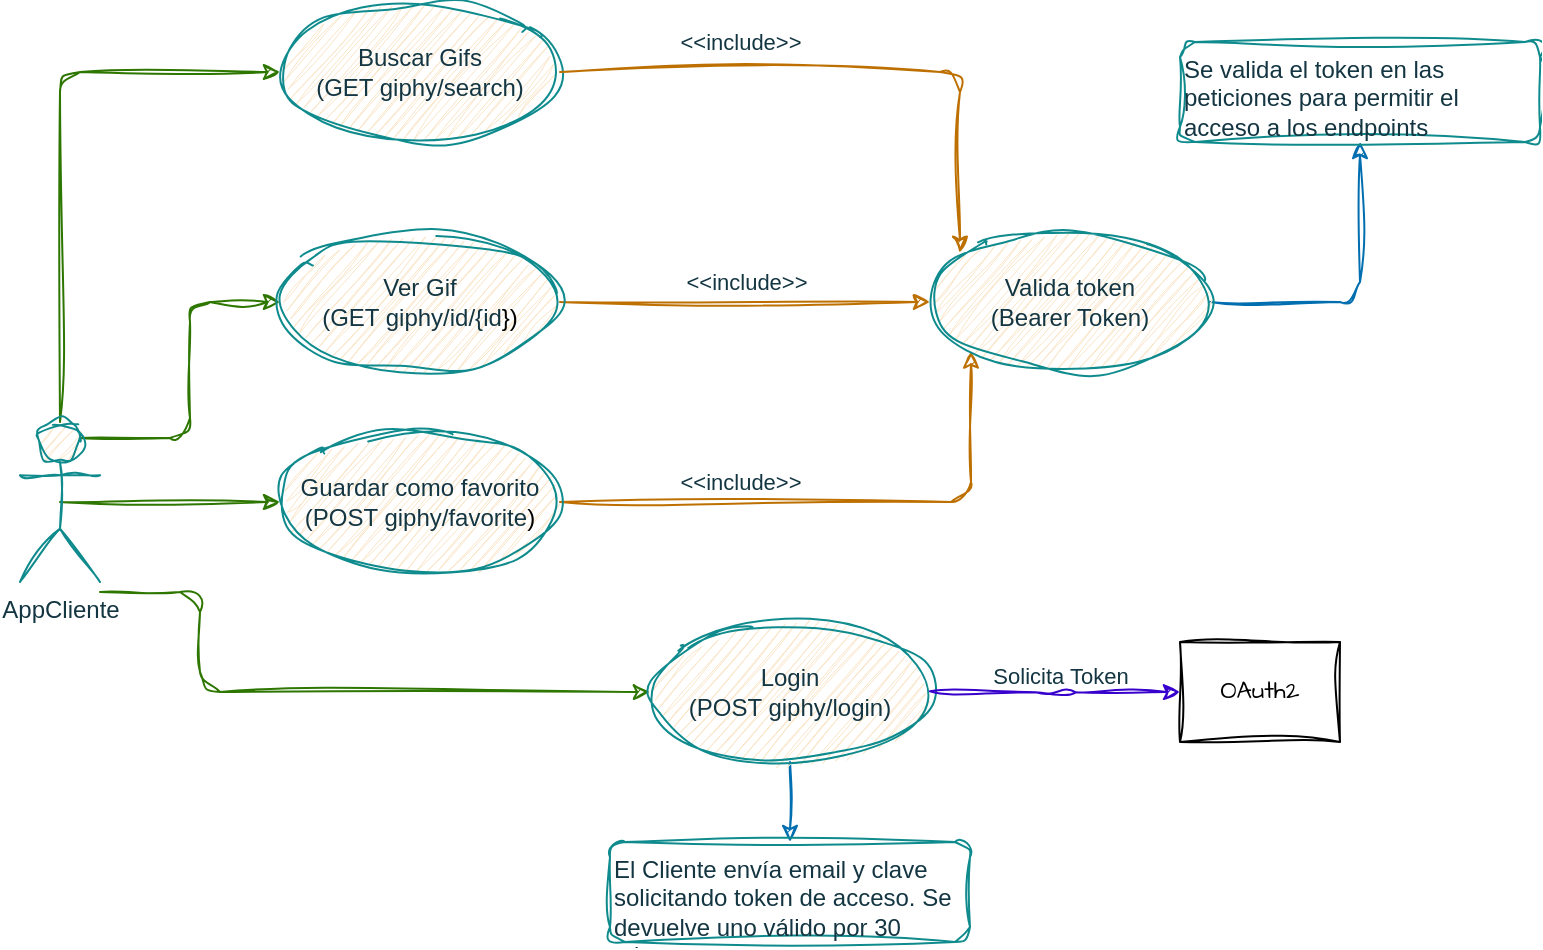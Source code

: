 <mxfile version="26.2.12">
  <diagram name="Page-1" id="h-ztdXG-K46r1IH6road">
    <mxGraphModel dx="985" dy="557" grid="1" gridSize="10" guides="1" tooltips="1" connect="1" arrows="1" fold="1" page="1" pageScale="1" pageWidth="850" pageHeight="1100" math="0" shadow="0" adaptiveColors="none">
      <root>
        <mxCell id="0" />
        <mxCell id="1" parent="0" />
        <mxCell id="eO0nVMDvMTdT2_jAEIRO-38" style="edgeStyle=orthogonalEdgeStyle;rounded=1;orthogonalLoop=1;jettySize=auto;html=1;exitX=0.5;exitY=0;exitDx=0;exitDy=0;exitPerimeter=0;entryX=0;entryY=0.5;entryDx=0;entryDy=0;labelBackgroundColor=none;strokeColor=#2D7600;fontColor=default;sketch=1;curveFitting=1;jiggle=2;fillColor=#60a917;" parent="1" source="eO0nVMDvMTdT2_jAEIRO-3" target="eO0nVMDvMTdT2_jAEIRO-5" edge="1">
          <mxGeometry relative="1" as="geometry" />
        </mxCell>
        <mxCell id="eO0nVMDvMTdT2_jAEIRO-39" style="edgeStyle=orthogonalEdgeStyle;rounded=1;orthogonalLoop=1;jettySize=auto;html=1;exitX=0.75;exitY=0.1;exitDx=0;exitDy=0;exitPerimeter=0;entryX=0;entryY=0.5;entryDx=0;entryDy=0;labelBackgroundColor=none;strokeColor=#2D7600;fontColor=default;sketch=1;curveFitting=1;jiggle=2;fillColor=#60a917;" parent="1" source="eO0nVMDvMTdT2_jAEIRO-3" target="eO0nVMDvMTdT2_jAEIRO-6" edge="1">
          <mxGeometry relative="1" as="geometry" />
        </mxCell>
        <mxCell id="eO0nVMDvMTdT2_jAEIRO-41" style="edgeStyle=orthogonalEdgeStyle;rounded=1;orthogonalLoop=1;jettySize=auto;html=1;exitX=0.5;exitY=0.5;exitDx=0;exitDy=0;exitPerimeter=0;entryX=0;entryY=0.5;entryDx=0;entryDy=0;labelBackgroundColor=none;strokeColor=#2D7600;fontColor=default;sketch=1;curveFitting=1;jiggle=2;fillColor=#60a917;" parent="1" source="eO0nVMDvMTdT2_jAEIRO-3" target="eO0nVMDvMTdT2_jAEIRO-7" edge="1">
          <mxGeometry relative="1" as="geometry" />
        </mxCell>
        <mxCell id="eO0nVMDvMTdT2_jAEIRO-42" style="edgeStyle=orthogonalEdgeStyle;rounded=1;sketch=1;hachureGap=4;jiggle=2;curveFitting=1;orthogonalLoop=1;jettySize=auto;html=1;exitX=1;exitY=1;exitDx=0;exitDy=0;exitPerimeter=0;entryX=0;entryY=0.5;entryDx=0;entryDy=0;fontFamily=Architects Daughter;fontSource=https%3A%2F%2Ffonts.googleapis.com%2Fcss%3Ffamily%3DArchitects%2BDaughter;fillColor=#60a917;strokeColor=#2D7600;" parent="1" target="eO0nVMDvMTdT2_jAEIRO-10" edge="1">
          <mxGeometry relative="1" as="geometry">
            <mxPoint x="60" y="645" as="sourcePoint" />
            <mxPoint x="325.0" y="695" as="targetPoint" />
            <Array as="points">
              <mxPoint x="110" y="645" />
              <mxPoint x="110" y="695" />
            </Array>
          </mxGeometry>
        </mxCell>
        <mxCell id="eO0nVMDvMTdT2_jAEIRO-3" value="&lt;div&gt;AppCliente&lt;/div&gt;" style="shape=umlActor;verticalLabelPosition=bottom;verticalAlign=top;html=1;labelBackgroundColor=none;fillColor=#FAE5C7;strokeColor=#0F8B8D;fontColor=#143642;sketch=1;curveFitting=1;jiggle=2;rounded=1;" parent="1" vertex="1">
          <mxGeometry x="20" y="560" width="40" height="80" as="geometry" />
        </mxCell>
        <mxCell id="eO0nVMDvMTdT2_jAEIRO-5" value="Buscar Gifs&lt;br&gt;(GET giphy/search)" style="ellipse;whiteSpace=wrap;html=1;labelBackgroundColor=none;fillColor=#FAE5C7;strokeColor=#0F8B8D;fontColor=#143642;sketch=1;curveFitting=1;jiggle=2;rounded=1;" parent="1" vertex="1">
          <mxGeometry x="150" y="350" width="140" height="70" as="geometry" />
        </mxCell>
        <mxCell id="eO0nVMDvMTdT2_jAEIRO-26" style="edgeStyle=orthogonalEdgeStyle;rounded=1;orthogonalLoop=1;jettySize=auto;html=1;exitX=1;exitY=0.5;exitDx=0;exitDy=0;entryX=0;entryY=0.5;entryDx=0;entryDy=0;labelBackgroundColor=none;strokeColor=#BD7000;fontColor=default;sketch=1;curveFitting=1;jiggle=2;fillColor=#f0a30a;" parent="1" source="eO0nVMDvMTdT2_jAEIRO-6" target="eO0nVMDvMTdT2_jAEIRO-11" edge="1">
          <mxGeometry relative="1" as="geometry" />
        </mxCell>
        <mxCell id="eO0nVMDvMTdT2_jAEIRO-28" value="&amp;lt;&amp;lt;include&amp;gt;&amp;gt;" style="edgeLabel;html=1;align=center;verticalAlign=middle;resizable=0;points=[];labelBackgroundColor=none;fontColor=#143642;sketch=1;curveFitting=1;jiggle=2;rounded=1;" parent="eO0nVMDvMTdT2_jAEIRO-26" vertex="1" connectable="0">
          <mxGeometry x="-0.013" y="1" relative="1" as="geometry">
            <mxPoint x="1" y="-9" as="offset" />
          </mxGeometry>
        </mxCell>
        <mxCell id="eO0nVMDvMTdT2_jAEIRO-6" value="Ver Gif&lt;br&gt;(GET giphy/id/{id&lt;span style=&quot;background-color: transparent; color: light-dark(rgb(0, 0, 0), rgb(255, 255, 255));&quot;&gt;})&lt;/span&gt;" style="ellipse;whiteSpace=wrap;html=1;labelBackgroundColor=none;fillColor=#FAE5C7;strokeColor=#0F8B8D;fontColor=#143642;sketch=1;curveFitting=1;jiggle=2;rounded=1;" parent="1" vertex="1">
          <mxGeometry x="150" y="465" width="140" height="70" as="geometry" />
        </mxCell>
        <mxCell id="eO0nVMDvMTdT2_jAEIRO-44" style="edgeStyle=orthogonalEdgeStyle;rounded=1;sketch=1;hachureGap=4;jiggle=2;curveFitting=1;orthogonalLoop=1;jettySize=auto;html=1;exitX=1;exitY=0.5;exitDx=0;exitDy=0;entryX=0;entryY=1;entryDx=0;entryDy=0;fontFamily=Architects Daughter;fontSource=https%3A%2F%2Ffonts.googleapis.com%2Fcss%3Ffamily%3DArchitects%2BDaughter;fillColor=#f0a30a;strokeColor=#BD7000;" parent="1" source="eO0nVMDvMTdT2_jAEIRO-7" target="eO0nVMDvMTdT2_jAEIRO-11" edge="1">
          <mxGeometry relative="1" as="geometry" />
        </mxCell>
        <mxCell id="eO0nVMDvMTdT2_jAEIRO-7" value="Guardar como favorito&lt;div&gt;(POST giphy/favorite&lt;span style=&quot;background-color: transparent; color: light-dark(rgb(0, 0, 0), rgb(255, 255, 255));&quot;&gt;)&lt;/span&gt;&lt;/div&gt;" style="ellipse;whiteSpace=wrap;html=1;labelBackgroundColor=none;fillColor=#FAE5C7;strokeColor=#0F8B8D;fontColor=#143642;sketch=1;curveFitting=1;jiggle=2;rounded=1;" parent="1" vertex="1">
          <mxGeometry x="150" y="565" width="140" height="70" as="geometry" />
        </mxCell>
        <mxCell id="eO0nVMDvMTdT2_jAEIRO-32" style="edgeStyle=orthogonalEdgeStyle;rounded=1;orthogonalLoop=1;jettySize=auto;html=1;exitX=0.5;exitY=1;exitDx=0;exitDy=0;entryX=0.5;entryY=0;entryDx=0;entryDy=0;labelBackgroundColor=none;strokeColor=#006EAF;fontColor=default;sketch=1;curveFitting=1;jiggle=2;fillColor=#1ba1e2;" parent="1" source="eO0nVMDvMTdT2_jAEIRO-10" target="eO0nVMDvMTdT2_jAEIRO-31" edge="1">
          <mxGeometry relative="1" as="geometry" />
        </mxCell>
        <mxCell id="eO0nVMDvMTdT2_jAEIRO-10" value="Login&lt;div&gt;(POST giphy/login)&lt;/div&gt;" style="ellipse;whiteSpace=wrap;html=1;labelBackgroundColor=none;fillColor=#FAE5C7;strokeColor=#0F8B8D;fontColor=#143642;sketch=1;curveFitting=1;jiggle=2;rounded=1;" parent="1" vertex="1">
          <mxGeometry x="335" y="660" width="140" height="70" as="geometry" />
        </mxCell>
        <mxCell id="eO0nVMDvMTdT2_jAEIRO-34" style="edgeStyle=orthogonalEdgeStyle;rounded=1;orthogonalLoop=1;jettySize=auto;html=1;exitX=1;exitY=0.5;exitDx=0;exitDy=0;entryX=0.5;entryY=1;entryDx=0;entryDy=0;labelBackgroundColor=none;strokeColor=#006EAF;fontColor=default;sketch=1;curveFitting=1;jiggle=2;fillColor=#1ba1e2;" parent="1" source="eO0nVMDvMTdT2_jAEIRO-11" target="eO0nVMDvMTdT2_jAEIRO-33" edge="1">
          <mxGeometry relative="1" as="geometry" />
        </mxCell>
        <mxCell id="eO0nVMDvMTdT2_jAEIRO-11" value="Valida token&lt;div&gt;(Bearer Token)&lt;/div&gt;" style="ellipse;whiteSpace=wrap;html=1;labelBackgroundColor=none;fillColor=#FAE5C7;strokeColor=#0F8B8D;fontColor=#143642;sketch=1;curveFitting=1;jiggle=2;rounded=1;" parent="1" vertex="1">
          <mxGeometry x="475" y="465" width="140" height="70" as="geometry" />
        </mxCell>
        <mxCell id="eO0nVMDvMTdT2_jAEIRO-31" value="El Cliente envía email y clave solicitando token de acceso. Se devuelve uno válido por 30 minutos" style="text;html=1;whiteSpace=wrap;overflow=hidden;rounded=1;strokeColor=#0F8B8D;strokeWidth=1;labelBackgroundColor=none;fontColor=#143642;sketch=1;curveFitting=1;jiggle=2;" parent="1" vertex="1">
          <mxGeometry x="315" y="770" width="180" height="50" as="geometry" />
        </mxCell>
        <mxCell id="eO0nVMDvMTdT2_jAEIRO-33" value="Se valida el token en las peticiones para permitir el acceso a los endpoints" style="text;html=1;whiteSpace=wrap;overflow=hidden;rounded=1;strokeColor=#0F8B8D;strokeWidth=1;labelBackgroundColor=none;fontColor=#143642;sketch=1;curveFitting=1;jiggle=2;" parent="1" vertex="1">
          <mxGeometry x="600" y="370" width="180" height="50" as="geometry" />
        </mxCell>
        <mxCell id="eO0nVMDvMTdT2_jAEIRO-45" style="edgeStyle=orthogonalEdgeStyle;rounded=1;sketch=1;hachureGap=4;jiggle=2;curveFitting=1;orthogonalLoop=1;jettySize=auto;html=1;exitX=1;exitY=0.5;exitDx=0;exitDy=0;entryX=0.107;entryY=0.148;entryDx=0;entryDy=0;entryPerimeter=0;fontFamily=Architects Daughter;fontSource=https%3A%2F%2Ffonts.googleapis.com%2Fcss%3Ffamily%3DArchitects%2BDaughter;fillColor=#f0a30a;strokeColor=#BD7000;" parent="1" source="eO0nVMDvMTdT2_jAEIRO-5" target="eO0nVMDvMTdT2_jAEIRO-11" edge="1">
          <mxGeometry relative="1" as="geometry" />
        </mxCell>
        <mxCell id="eO0nVMDvMTdT2_jAEIRO-46" value="&amp;lt;&amp;lt;include&amp;gt;&amp;gt;" style="edgeLabel;html=1;align=center;verticalAlign=middle;resizable=0;points=[];labelBackgroundColor=none;fontColor=#143642;sketch=1;curveFitting=1;jiggle=2;rounded=1;" parent="1" vertex="1" connectable="0">
          <mxGeometry x="380.004" y="370" as="geometry" />
        </mxCell>
        <mxCell id="eO0nVMDvMTdT2_jAEIRO-47" value="&amp;lt;&amp;lt;include&amp;gt;&amp;gt;" style="edgeLabel;html=1;align=center;verticalAlign=middle;resizable=0;points=[];labelBackgroundColor=none;fontColor=#143642;sketch=1;curveFitting=1;jiggle=2;rounded=1;" parent="1" vertex="1" connectable="0">
          <mxGeometry x="380.004" y="590" as="geometry" />
        </mxCell>
        <mxCell id="eO0nVMDvMTdT2_jAEIRO-48" value="Solicita Token" style="edgeLabel;html=1;align=center;verticalAlign=middle;resizable=0;points=[];labelBackgroundColor=none;fontColor=#143642;sketch=1;curveFitting=1;jiggle=2;rounded=1;" parent="1" vertex="1" connectable="0">
          <mxGeometry x="545.004" y="690" as="geometry">
            <mxPoint x="-5" y="-3" as="offset" />
          </mxGeometry>
        </mxCell>
        <mxCell id="eO0nVMDvMTdT2_jAEIRO-50" style="edgeStyle=orthogonalEdgeStyle;rounded=1;sketch=1;hachureGap=4;jiggle=2;curveFitting=1;orthogonalLoop=1;jettySize=auto;html=1;exitX=1;exitY=1;exitDx=0;exitDy=0;fontFamily=Architects Daughter;fontSource=https%3A%2F%2Ffonts.googleapis.com%2Fcss%3Ffamily%3DArchitects%2BDaughter;entryX=0.5;entryY=0.5;entryDx=0;entryDy=0;entryPerimeter=0;fillColor=#6a00ff;strokeColor=#3700CC;" parent="1" edge="1">
          <mxGeometry relative="1" as="geometry">
            <mxPoint x="475.003" y="694.655" as="sourcePoint" />
            <mxPoint x="600" y="695" as="targetPoint" />
          </mxGeometry>
        </mxCell>
        <mxCell id="UFKIrXSSwIUye7Y9Fksn-1" value="OAuth2" style="html=1;whiteSpace=wrap;sketch=1;hachureGap=4;jiggle=2;curveFitting=1;fontFamily=Architects Daughter;fontSource=https%3A%2F%2Ffonts.googleapis.com%2Fcss%3Ffamily%3DArchitects%2BDaughter;" vertex="1" parent="1">
          <mxGeometry x="600" y="670" width="80" height="50" as="geometry" />
        </mxCell>
      </root>
    </mxGraphModel>
  </diagram>
</mxfile>
